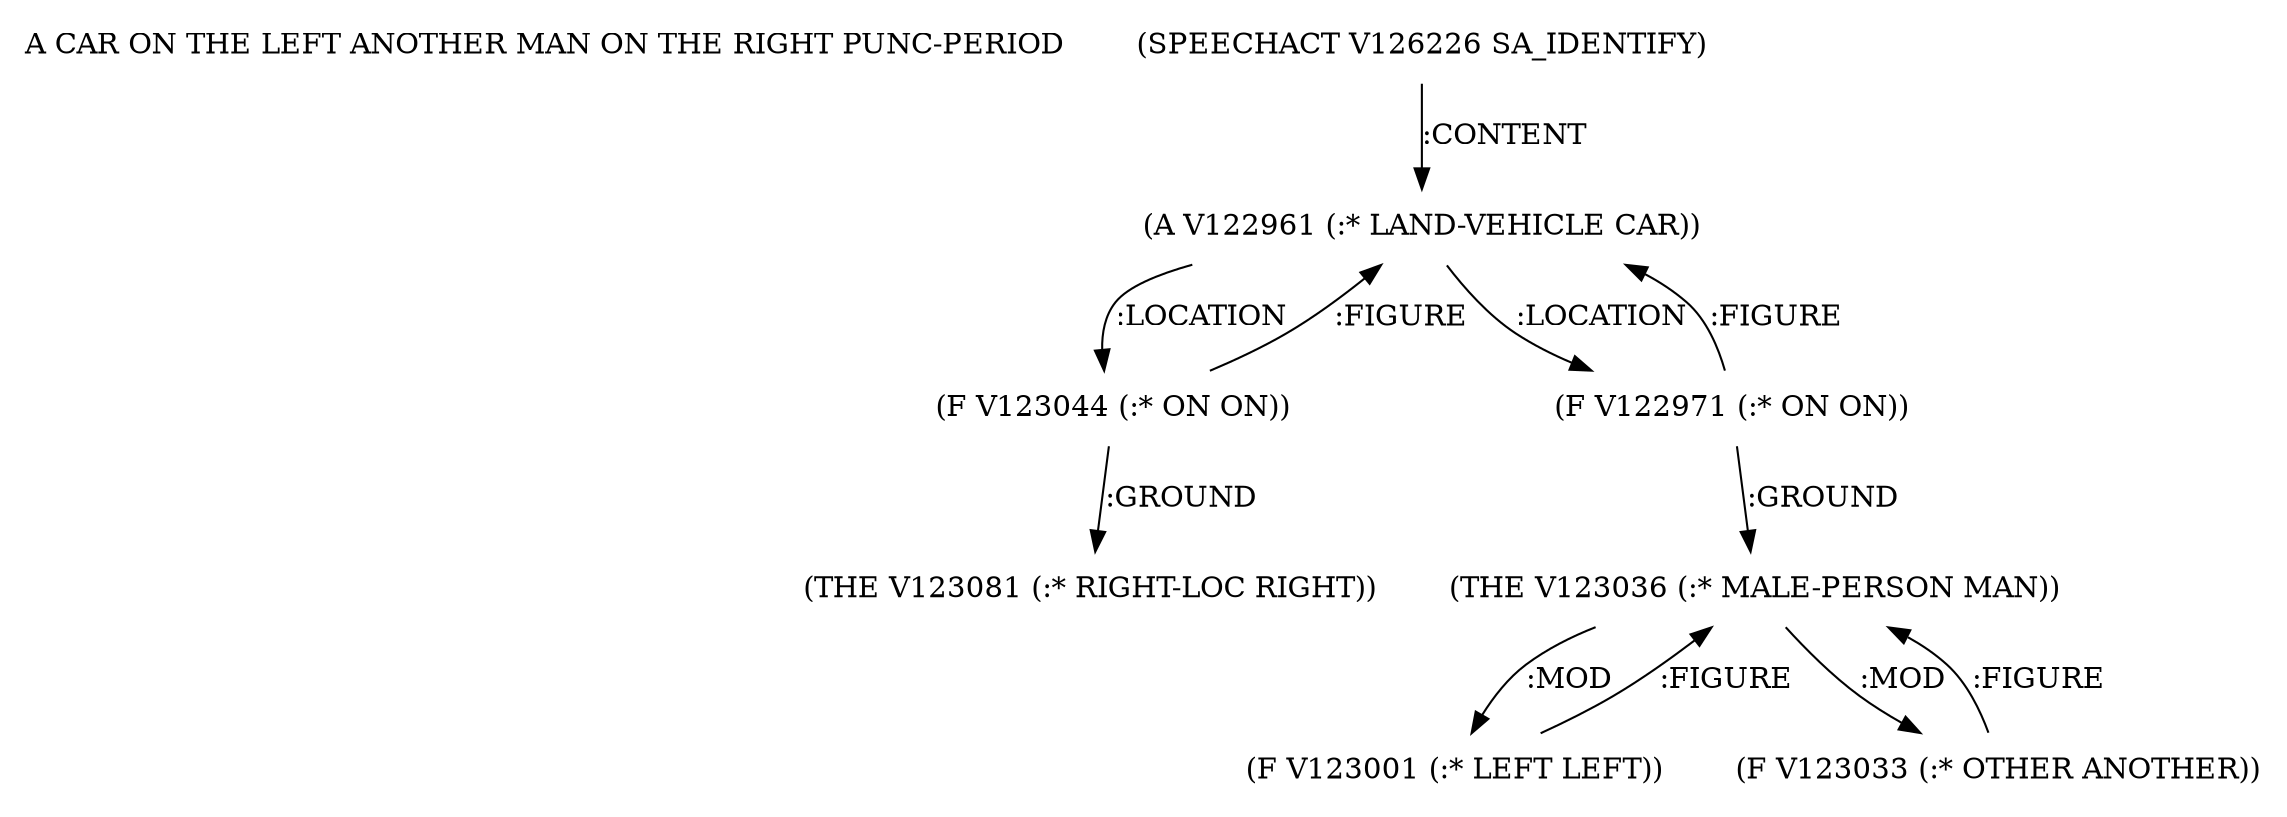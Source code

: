 digraph Terms {
  node [shape=none]
  "A CAR ON THE LEFT ANOTHER MAN ON THE RIGHT PUNC-PERIOD"
  "V126226" [label="(SPEECHACT V126226 SA_IDENTIFY)"]
  "V126226" -> "V122961" [label=":CONTENT"]
  "V122961" [label="(A V122961 (:* LAND-VEHICLE CAR))"]
  "V122961" -> "V123044" [label=":LOCATION"]
  "V122961" -> "V122971" [label=":LOCATION"]
  "V122971" [label="(F V122971 (:* ON ON))"]
  "V122971" -> "V123036" [label=":GROUND"]
  "V122971" -> "V122961" [label=":FIGURE"]
  "V123036" [label="(THE V123036 (:* MALE-PERSON MAN))"]
  "V123036" -> "V123001" [label=":MOD"]
  "V123036" -> "V123033" [label=":MOD"]
  "V123001" [label="(F V123001 (:* LEFT LEFT))"]
  "V123001" -> "V123036" [label=":FIGURE"]
  "V123033" [label="(F V123033 (:* OTHER ANOTHER))"]
  "V123033" -> "V123036" [label=":FIGURE"]
  "V123044" [label="(F V123044 (:* ON ON))"]
  "V123044" -> "V123081" [label=":GROUND"]
  "V123044" -> "V122961" [label=":FIGURE"]
  "V123081" [label="(THE V123081 (:* RIGHT-LOC RIGHT))"]
}
